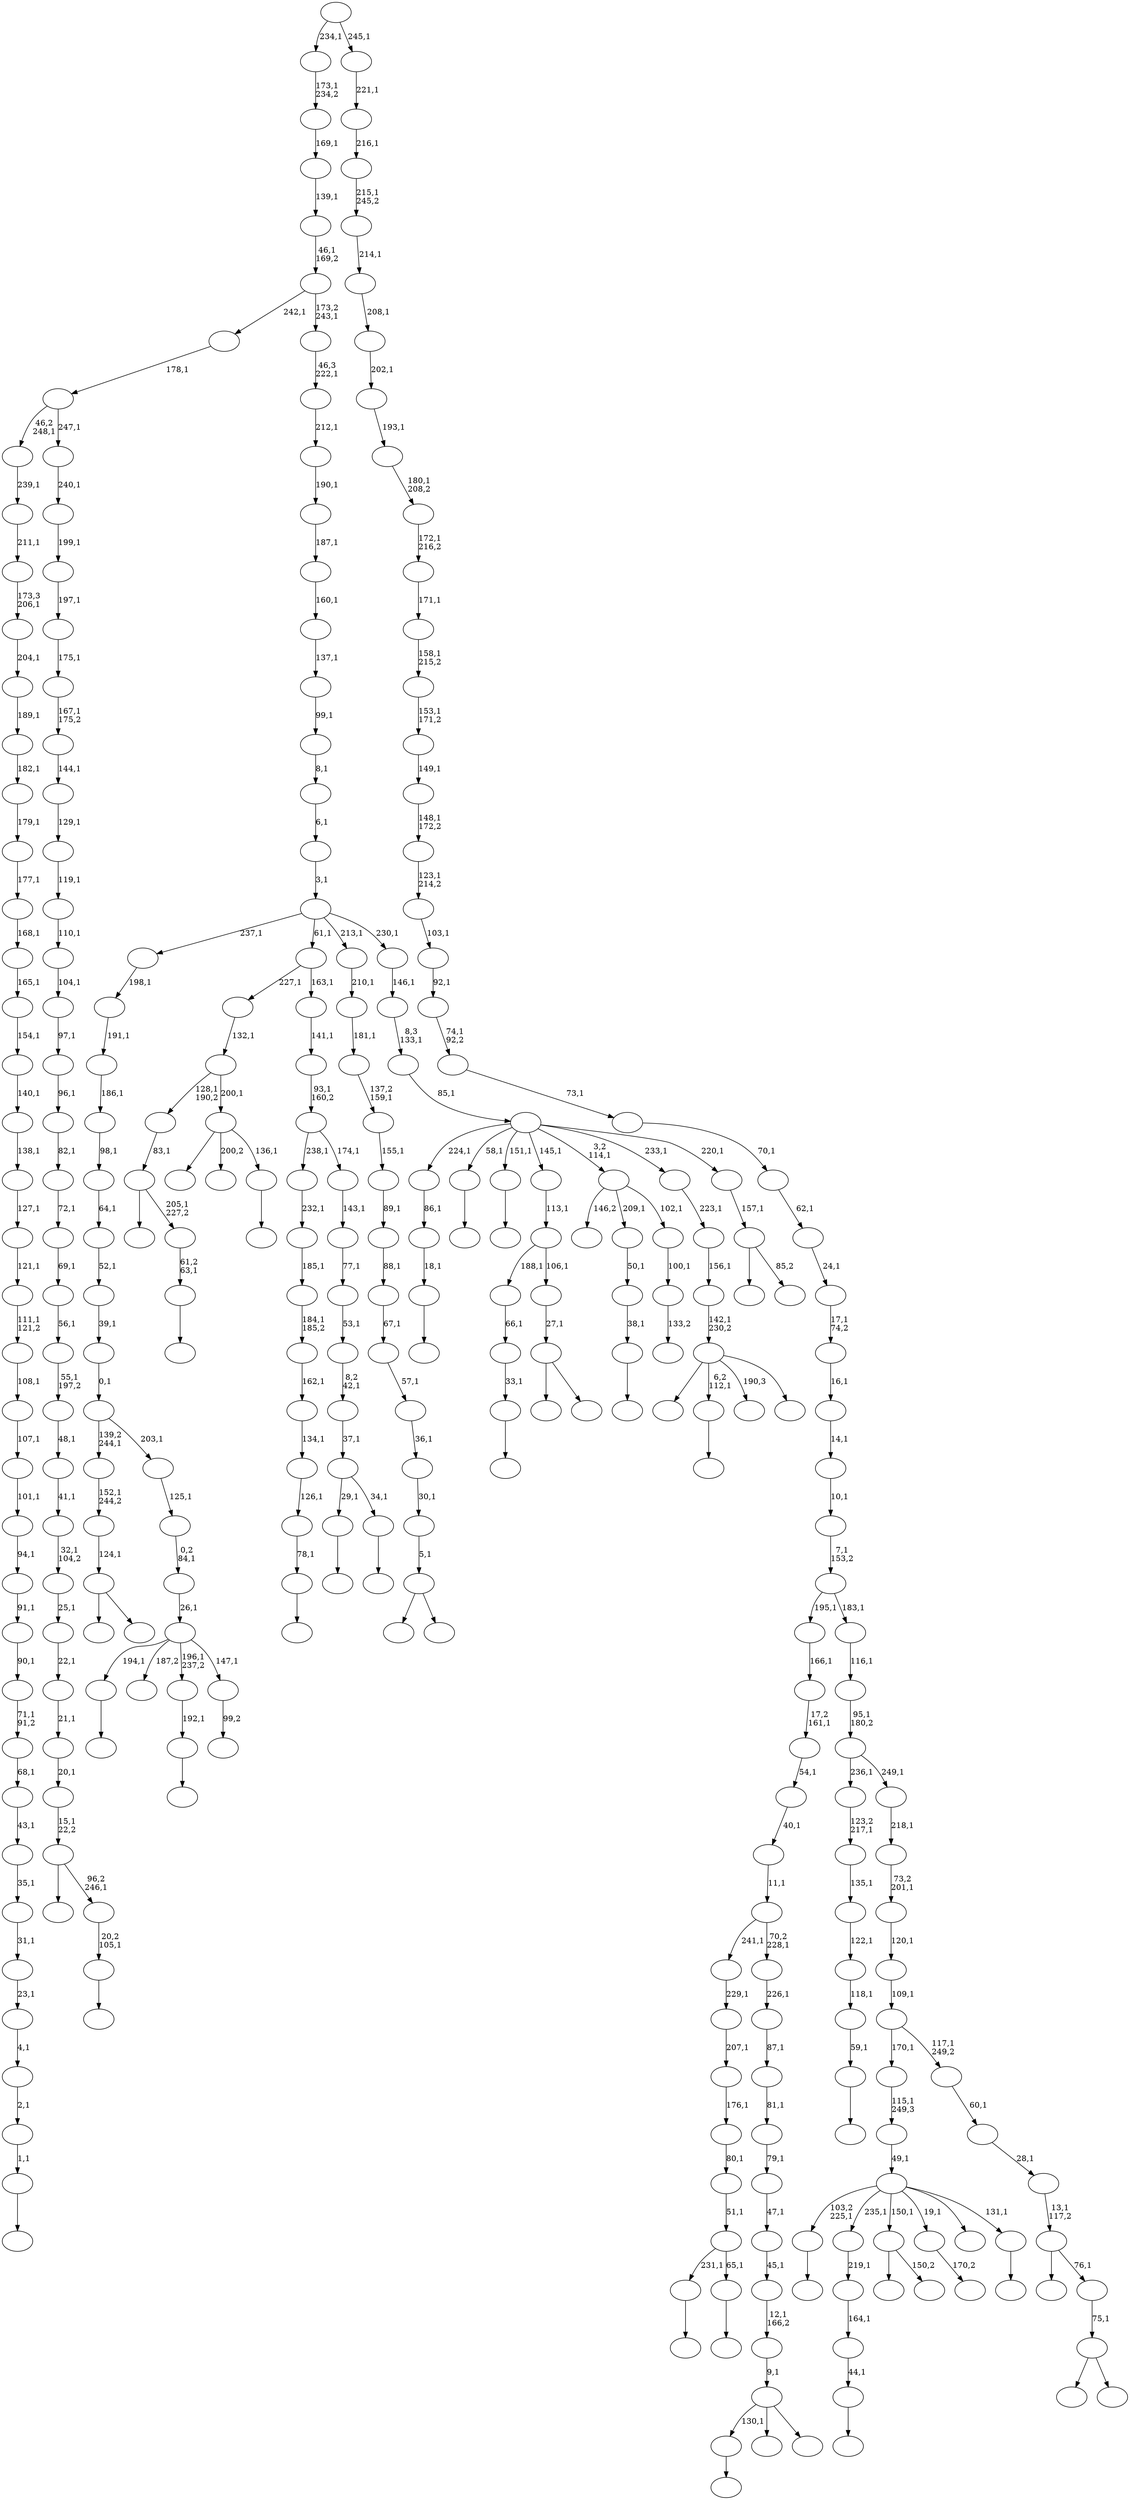 digraph T {
	300 [label=""]
	299 [label=""]
	298 [label=""]
	297 [label=""]
	296 [label=""]
	295 [label=""]
	294 [label=""]
	293 [label=""]
	292 [label=""]
	291 [label=""]
	290 [label=""]
	289 [label=""]
	288 [label=""]
	287 [label=""]
	286 [label=""]
	285 [label=""]
	284 [label=""]
	283 [label=""]
	282 [label=""]
	281 [label=""]
	280 [label=""]
	279 [label=""]
	278 [label=""]
	277 [label=""]
	276 [label=""]
	275 [label=""]
	274 [label=""]
	273 [label=""]
	272 [label=""]
	271 [label=""]
	270 [label=""]
	269 [label=""]
	268 [label=""]
	267 [label=""]
	266 [label=""]
	265 [label=""]
	264 [label=""]
	263 [label=""]
	262 [label=""]
	261 [label=""]
	260 [label=""]
	259 [label=""]
	258 [label=""]
	257 [label=""]
	256 [label=""]
	255 [label=""]
	254 [label=""]
	253 [label=""]
	252 [label=""]
	251 [label=""]
	250 [label=""]
	249 [label=""]
	248 [label=""]
	247 [label=""]
	246 [label=""]
	245 [label=""]
	244 [label=""]
	243 [label=""]
	242 [label=""]
	241 [label=""]
	240 [label=""]
	239 [label=""]
	238 [label=""]
	237 [label=""]
	236 [label=""]
	235 [label=""]
	234 [label=""]
	233 [label=""]
	232 [label=""]
	231 [label=""]
	230 [label=""]
	229 [label=""]
	228 [label=""]
	227 [label=""]
	226 [label=""]
	225 [label=""]
	224 [label=""]
	223 [label=""]
	222 [label=""]
	221 [label=""]
	220 [label=""]
	219 [label=""]
	218 [label=""]
	217 [label=""]
	216 [label=""]
	215 [label=""]
	214 [label=""]
	213 [label=""]
	212 [label=""]
	211 [label=""]
	210 [label=""]
	209 [label=""]
	208 [label=""]
	207 [label=""]
	206 [label=""]
	205 [label=""]
	204 [label=""]
	203 [label=""]
	202 [label=""]
	201 [label=""]
	200 [label=""]
	199 [label=""]
	198 [label=""]
	197 [label=""]
	196 [label=""]
	195 [label=""]
	194 [label=""]
	193 [label=""]
	192 [label=""]
	191 [label=""]
	190 [label=""]
	189 [label=""]
	188 [label=""]
	187 [label=""]
	186 [label=""]
	185 [label=""]
	184 [label=""]
	183 [label=""]
	182 [label=""]
	181 [label=""]
	180 [label=""]
	179 [label=""]
	178 [label=""]
	177 [label=""]
	176 [label=""]
	175 [label=""]
	174 [label=""]
	173 [label=""]
	172 [label=""]
	171 [label=""]
	170 [label=""]
	169 [label=""]
	168 [label=""]
	167 [label=""]
	166 [label=""]
	165 [label=""]
	164 [label=""]
	163 [label=""]
	162 [label=""]
	161 [label=""]
	160 [label=""]
	159 [label=""]
	158 [label=""]
	157 [label=""]
	156 [label=""]
	155 [label=""]
	154 [label=""]
	153 [label=""]
	152 [label=""]
	151 [label=""]
	150 [label=""]
	149 [label=""]
	148 [label=""]
	147 [label=""]
	146 [label=""]
	145 [label=""]
	144 [label=""]
	143 [label=""]
	142 [label=""]
	141 [label=""]
	140 [label=""]
	139 [label=""]
	138 [label=""]
	137 [label=""]
	136 [label=""]
	135 [label=""]
	134 [label=""]
	133 [label=""]
	132 [label=""]
	131 [label=""]
	130 [label=""]
	129 [label=""]
	128 [label=""]
	127 [label=""]
	126 [label=""]
	125 [label=""]
	124 [label=""]
	123 [label=""]
	122 [label=""]
	121 [label=""]
	120 [label=""]
	119 [label=""]
	118 [label=""]
	117 [label=""]
	116 [label=""]
	115 [label=""]
	114 [label=""]
	113 [label=""]
	112 [label=""]
	111 [label=""]
	110 [label=""]
	109 [label=""]
	108 [label=""]
	107 [label=""]
	106 [label=""]
	105 [label=""]
	104 [label=""]
	103 [label=""]
	102 [label=""]
	101 [label=""]
	100 [label=""]
	99 [label=""]
	98 [label=""]
	97 [label=""]
	96 [label=""]
	95 [label=""]
	94 [label=""]
	93 [label=""]
	92 [label=""]
	91 [label=""]
	90 [label=""]
	89 [label=""]
	88 [label=""]
	87 [label=""]
	86 [label=""]
	85 [label=""]
	84 [label=""]
	83 [label=""]
	82 [label=""]
	81 [label=""]
	80 [label=""]
	79 [label=""]
	78 [label=""]
	77 [label=""]
	76 [label=""]
	75 [label=""]
	74 [label=""]
	73 [label=""]
	72 [label=""]
	71 [label=""]
	70 [label=""]
	69 [label=""]
	68 [label=""]
	67 [label=""]
	66 [label=""]
	65 [label=""]
	64 [label=""]
	63 [label=""]
	62 [label=""]
	61 [label=""]
	60 [label=""]
	59 [label=""]
	58 [label=""]
	57 [label=""]
	56 [label=""]
	55 [label=""]
	54 [label=""]
	53 [label=""]
	52 [label=""]
	51 [label=""]
	50 [label=""]
	49 [label=""]
	48 [label=""]
	47 [label=""]
	46 [label=""]
	45 [label=""]
	44 [label=""]
	43 [label=""]
	42 [label=""]
	41 [label=""]
	40 [label=""]
	39 [label=""]
	38 [label=""]
	37 [label=""]
	36 [label=""]
	35 [label=""]
	34 [label=""]
	33 [label=""]
	32 [label=""]
	31 [label=""]
	30 [label=""]
	29 [label=""]
	28 [label=""]
	27 [label=""]
	26 [label=""]
	25 [label=""]
	24 [label=""]
	23 [label=""]
	22 [label=""]
	21 [label=""]
	20 [label=""]
	19 [label=""]
	18 [label=""]
	17 [label=""]
	16 [label=""]
	15 [label=""]
	14 [label=""]
	13 [label=""]
	12 [label=""]
	11 [label=""]
	10 [label=""]
	9 [label=""]
	8 [label=""]
	7 [label=""]
	6 [label=""]
	5 [label=""]
	4 [label=""]
	3 [label=""]
	2 [label=""]
	1 [label=""]
	0 [label=""]
	296 -> 297 [label=""]
	294 -> 295 [label=""]
	292 -> 293 [label=""]
	291 -> 292 [label="1,1"]
	290 -> 291 [label="2,1"]
	289 -> 290 [label="4,1"]
	288 -> 289 [label="23,1"]
	287 -> 288 [label="31,1"]
	286 -> 287 [label="35,1"]
	285 -> 286 [label="43,1"]
	284 -> 285 [label="68,1"]
	283 -> 284 [label="71,1\n91,2"]
	282 -> 283 [label="90,1"]
	281 -> 282 [label="91,1"]
	280 -> 281 [label="94,1"]
	279 -> 280 [label="101,1"]
	278 -> 279 [label="107,1"]
	277 -> 278 [label="108,1"]
	276 -> 277 [label="111,1\n121,2"]
	275 -> 276 [label="121,1"]
	274 -> 275 [label="127,1"]
	273 -> 274 [label="138,1"]
	272 -> 273 [label="140,1"]
	271 -> 272 [label="154,1"]
	270 -> 271 [label="165,1"]
	269 -> 270 [label="168,1"]
	268 -> 269 [label="177,1"]
	267 -> 268 [label="179,1"]
	266 -> 267 [label="182,1"]
	265 -> 266 [label="189,1"]
	264 -> 265 [label="204,1"]
	263 -> 264 [label="173,3\n206,1"]
	262 -> 263 [label="211,1"]
	261 -> 262 [label="239,1"]
	257 -> 258 [label=""]
	255 -> 256 [label=""]
	254 -> 255 [label="78,1"]
	253 -> 254 [label="126,1"]
	252 -> 253 [label="134,1"]
	251 -> 252 [label="162,1"]
	250 -> 251 [label="184,1\n185,2"]
	249 -> 250 [label="185,1"]
	248 -> 249 [label="232,1"]
	245 -> 246 [label=""]
	244 -> 245 [label="18,1"]
	243 -> 244 [label="86,1"]
	240 -> 241 [label=""]
	237 -> 238 [label=""]
	236 -> 237 [label="33,1"]
	235 -> 236 [label="66,1"]
	233 -> 234 [label=""]
	230 -> 231 [label=""]
	229 -> 230 [label="61,2\n63,1"]
	228 -> 299 [label=""]
	228 -> 229 [label="205,1\n227,2"]
	227 -> 228 [label="83,1"]
	223 -> 224 [label=""]
	222 -> 300 [label=""]
	222 -> 239 [label="200,2"]
	222 -> 223 [label="136,1"]
	221 -> 227 [label="128,1\n190,2"]
	221 -> 222 [label="200,1"]
	220 -> 221 [label="132,1"]
	218 -> 219 [label=""]
	217 -> 257 [label="231,1"]
	217 -> 218 [label="65,1"]
	216 -> 217 [label="51,1"]
	215 -> 216 [label="80,1"]
	214 -> 215 [label="176,1"]
	213 -> 214 [label="207,1"]
	212 -> 213 [label="229,1"]
	210 -> 211 [label=""]
	208 -> 209 [label=""]
	206 -> 207 [label=""]
	205 -> 206 [label="44,1"]
	204 -> 205 [label="164,1"]
	203 -> 204 [label="219,1"]
	200 -> 201 [label=""]
	199 -> 200 [label="192,1"]
	197 -> 198 [label=""]
	196 -> 197 [label="59,1"]
	195 -> 196 [label="118,1"]
	194 -> 195 [label="122,1"]
	193 -> 194 [label="135,1"]
	192 -> 193 [label="123,2\n217,1"]
	188 -> 189 [label=""]
	186 -> 225 [label=""]
	186 -> 187 [label=""]
	185 -> 186 [label="124,1"]
	184 -> 185 [label="152,1\n244,2"]
	182 -> 183 [label=""]
	181 -> 182 [label="38,1"]
	180 -> 181 [label="50,1"]
	178 -> 179 [label="99,2"]
	177 -> 233 [label="194,1"]
	177 -> 232 [label="187,2"]
	177 -> 199 [label="196,1\n237,2"]
	177 -> 178 [label="147,1"]
	176 -> 177 [label="26,1"]
	175 -> 176 [label="0,2\n84,1"]
	174 -> 175 [label="125,1"]
	173 -> 184 [label="139,2\n244,1"]
	173 -> 174 [label="203,1"]
	172 -> 173 [label="0,1"]
	171 -> 172 [label="39,1"]
	170 -> 171 [label="52,1"]
	169 -> 170 [label="64,1"]
	168 -> 169 [label="98,1"]
	167 -> 168 [label="186,1"]
	166 -> 167 [label="191,1"]
	165 -> 166 [label="198,1"]
	163 -> 226 [label=""]
	163 -> 164 [label=""]
	162 -> 163 [label="27,1"]
	161 -> 235 [label="188,1"]
	161 -> 162 [label="106,1"]
	160 -> 161 [label="113,1"]
	158 -> 296 [label="130,1"]
	158 -> 260 [label=""]
	158 -> 159 [label=""]
	157 -> 158 [label="9,1"]
	156 -> 157 [label="12,1\n166,2"]
	155 -> 156 [label="45,1"]
	154 -> 155 [label="47,1"]
	153 -> 154 [label="79,1"]
	152 -> 153 [label="81,1"]
	151 -> 152 [label="87,1"]
	150 -> 151 [label="226,1"]
	149 -> 212 [label="241,1"]
	149 -> 150 [label="70,2\n228,1"]
	148 -> 149 [label="11,1"]
	147 -> 148 [label="40,1"]
	146 -> 147 [label="54,1"]
	145 -> 146 [label="17,2\n161,1"]
	144 -> 145 [label="166,1"]
	142 -> 143 [label=""]
	141 -> 142 [label="20,2\n105,1"]
	140 -> 191 [label=""]
	140 -> 141 [label="96,2\n246,1"]
	139 -> 140 [label="15,1\n22,2"]
	138 -> 139 [label="20,1"]
	137 -> 138 [label="21,1"]
	136 -> 137 [label="22,1"]
	135 -> 136 [label="25,1"]
	134 -> 135 [label="32,1\n104,2"]
	133 -> 134 [label="41,1"]
	132 -> 133 [label="48,1"]
	131 -> 132 [label="55,1\n197,2"]
	130 -> 131 [label="56,1"]
	129 -> 130 [label="69,1"]
	128 -> 129 [label="72,1"]
	127 -> 128 [label="82,1"]
	126 -> 127 [label="96,1"]
	125 -> 126 [label="97,1"]
	124 -> 125 [label="104,1"]
	123 -> 124 [label="110,1"]
	122 -> 123 [label="119,1"]
	121 -> 122 [label="129,1"]
	120 -> 121 [label="144,1"]
	119 -> 120 [label="167,1\n175,2"]
	118 -> 119 [label="175,1"]
	117 -> 118 [label="197,1"]
	116 -> 117 [label="199,1"]
	115 -> 116 [label="240,1"]
	114 -> 261 [label="46,2\n248,1"]
	114 -> 115 [label="247,1"]
	113 -> 114 [label="178,1"]
	111 -> 112 [label=""]
	110 -> 188 [label="29,1"]
	110 -> 111 [label="34,1"]
	109 -> 110 [label="37,1"]
	108 -> 109 [label="8,2\n42,1"]
	107 -> 108 [label="53,1"]
	106 -> 107 [label="77,1"]
	105 -> 106 [label="143,1"]
	104 -> 248 [label="238,1"]
	104 -> 105 [label="174,1"]
	103 -> 104 [label="93,1\n160,2"]
	102 -> 103 [label="141,1"]
	101 -> 220 [label="227,1"]
	101 -> 102 [label="163,1"]
	99 -> 202 [label=""]
	99 -> 100 [label="150,2"]
	97 -> 98 [label="170,2"]
	95 -> 96 [label="133,2"]
	94 -> 95 [label="100,1"]
	93 -> 247 [label="146,2"]
	93 -> 180 [label="209,1"]
	93 -> 94 [label="102,1"]
	89 -> 190 [label=""]
	89 -> 90 [label=""]
	88 -> 89 [label="5,1"]
	87 -> 88 [label="30,1"]
	86 -> 87 [label="36,1"]
	85 -> 86 [label="57,1"]
	84 -> 85 [label="67,1"]
	83 -> 84 [label="88,1"]
	82 -> 83 [label="89,1"]
	81 -> 82 [label="155,1"]
	80 -> 81 [label="137,2\n159,1"]
	79 -> 80 [label="181,1"]
	78 -> 79 [label="210,1"]
	75 -> 298 [label=""]
	75 -> 208 [label="6,2\n112,1"]
	75 -> 92 [label="190,3"]
	75 -> 76 [label=""]
	74 -> 75 [label="142,1\n230,2"]
	73 -> 74 [label="156,1"]
	72 -> 73 [label="223,1"]
	70 -> 71 [label=""]
	69 -> 294 [label="103,2\n225,1"]
	69 -> 203 [label="235,1"]
	69 -> 99 [label="150,1"]
	69 -> 97 [label="19,1"]
	69 -> 77 [label=""]
	69 -> 70 [label="131,1"]
	68 -> 69 [label="49,1"]
	67 -> 68 [label="115,1\n249,3"]
	65 -> 242 [label=""]
	65 -> 66 [label="85,2"]
	64 -> 65 [label="157,1"]
	63 -> 243 [label="224,1"]
	63 -> 240 [label="58,1"]
	63 -> 210 [label="151,1"]
	63 -> 160 [label="145,1"]
	63 -> 93 [label="3,2\n114,1"]
	63 -> 72 [label="233,1"]
	63 -> 64 [label="220,1"]
	62 -> 63 [label="85,1"]
	61 -> 62 [label="8,3\n133,1"]
	60 -> 61 [label="146,1"]
	59 -> 165 [label="237,1"]
	59 -> 101 [label="61,1"]
	59 -> 78 [label="213,1"]
	59 -> 60 [label="230,1"]
	58 -> 59 [label="3,1"]
	57 -> 58 [label="6,1"]
	56 -> 57 [label="8,1"]
	55 -> 56 [label="99,1"]
	54 -> 55 [label="137,1"]
	53 -> 54 [label="160,1"]
	52 -> 53 [label="187,1"]
	51 -> 52 [label="190,1"]
	50 -> 51 [label="212,1"]
	49 -> 50 [label="46,3\n222,1"]
	48 -> 113 [label="242,1"]
	48 -> 49 [label="173,2\n243,1"]
	47 -> 48 [label="46,1\n169,2"]
	46 -> 47 [label="139,1"]
	45 -> 46 [label="169,1"]
	44 -> 45 [label="173,1\n234,2"]
	42 -> 259 [label=""]
	42 -> 43 [label=""]
	41 -> 42 [label="75,1"]
	40 -> 91 [label=""]
	40 -> 41 [label="76,1"]
	39 -> 40 [label="13,1\n117,2"]
	38 -> 39 [label="28,1"]
	37 -> 38 [label="60,1"]
	36 -> 67 [label="170,1"]
	36 -> 37 [label="117,1\n249,2"]
	35 -> 36 [label="109,1"]
	34 -> 35 [label="120,1"]
	33 -> 34 [label="73,2\n201,1"]
	32 -> 33 [label="218,1"]
	31 -> 192 [label="236,1"]
	31 -> 32 [label="249,1"]
	30 -> 31 [label="95,1\n180,2"]
	29 -> 30 [label="116,1"]
	28 -> 144 [label="195,1"]
	28 -> 29 [label="183,1"]
	27 -> 28 [label="7,1\n153,2"]
	26 -> 27 [label="10,1"]
	25 -> 26 [label="14,1"]
	24 -> 25 [label="16,1"]
	23 -> 24 [label="17,1\n74,2"]
	22 -> 23 [label="24,1"]
	21 -> 22 [label="62,1"]
	20 -> 21 [label="70,1"]
	19 -> 20 [label="73,1"]
	18 -> 19 [label="74,1\n92,2"]
	17 -> 18 [label="92,1"]
	16 -> 17 [label="103,1"]
	15 -> 16 [label="123,1\n214,2"]
	14 -> 15 [label="148,1\n172,2"]
	13 -> 14 [label="149,1"]
	12 -> 13 [label="153,1\n171,2"]
	11 -> 12 [label="158,1\n215,2"]
	10 -> 11 [label="171,1"]
	9 -> 10 [label="172,1\n216,2"]
	8 -> 9 [label="180,1\n208,2"]
	7 -> 8 [label="193,1"]
	6 -> 7 [label="202,1"]
	5 -> 6 [label="208,1"]
	4 -> 5 [label="214,1"]
	3 -> 4 [label="215,1\n245,2"]
	2 -> 3 [label="216,1"]
	1 -> 2 [label="221,1"]
	0 -> 44 [label="234,1"]
	0 -> 1 [label="245,1"]
}
